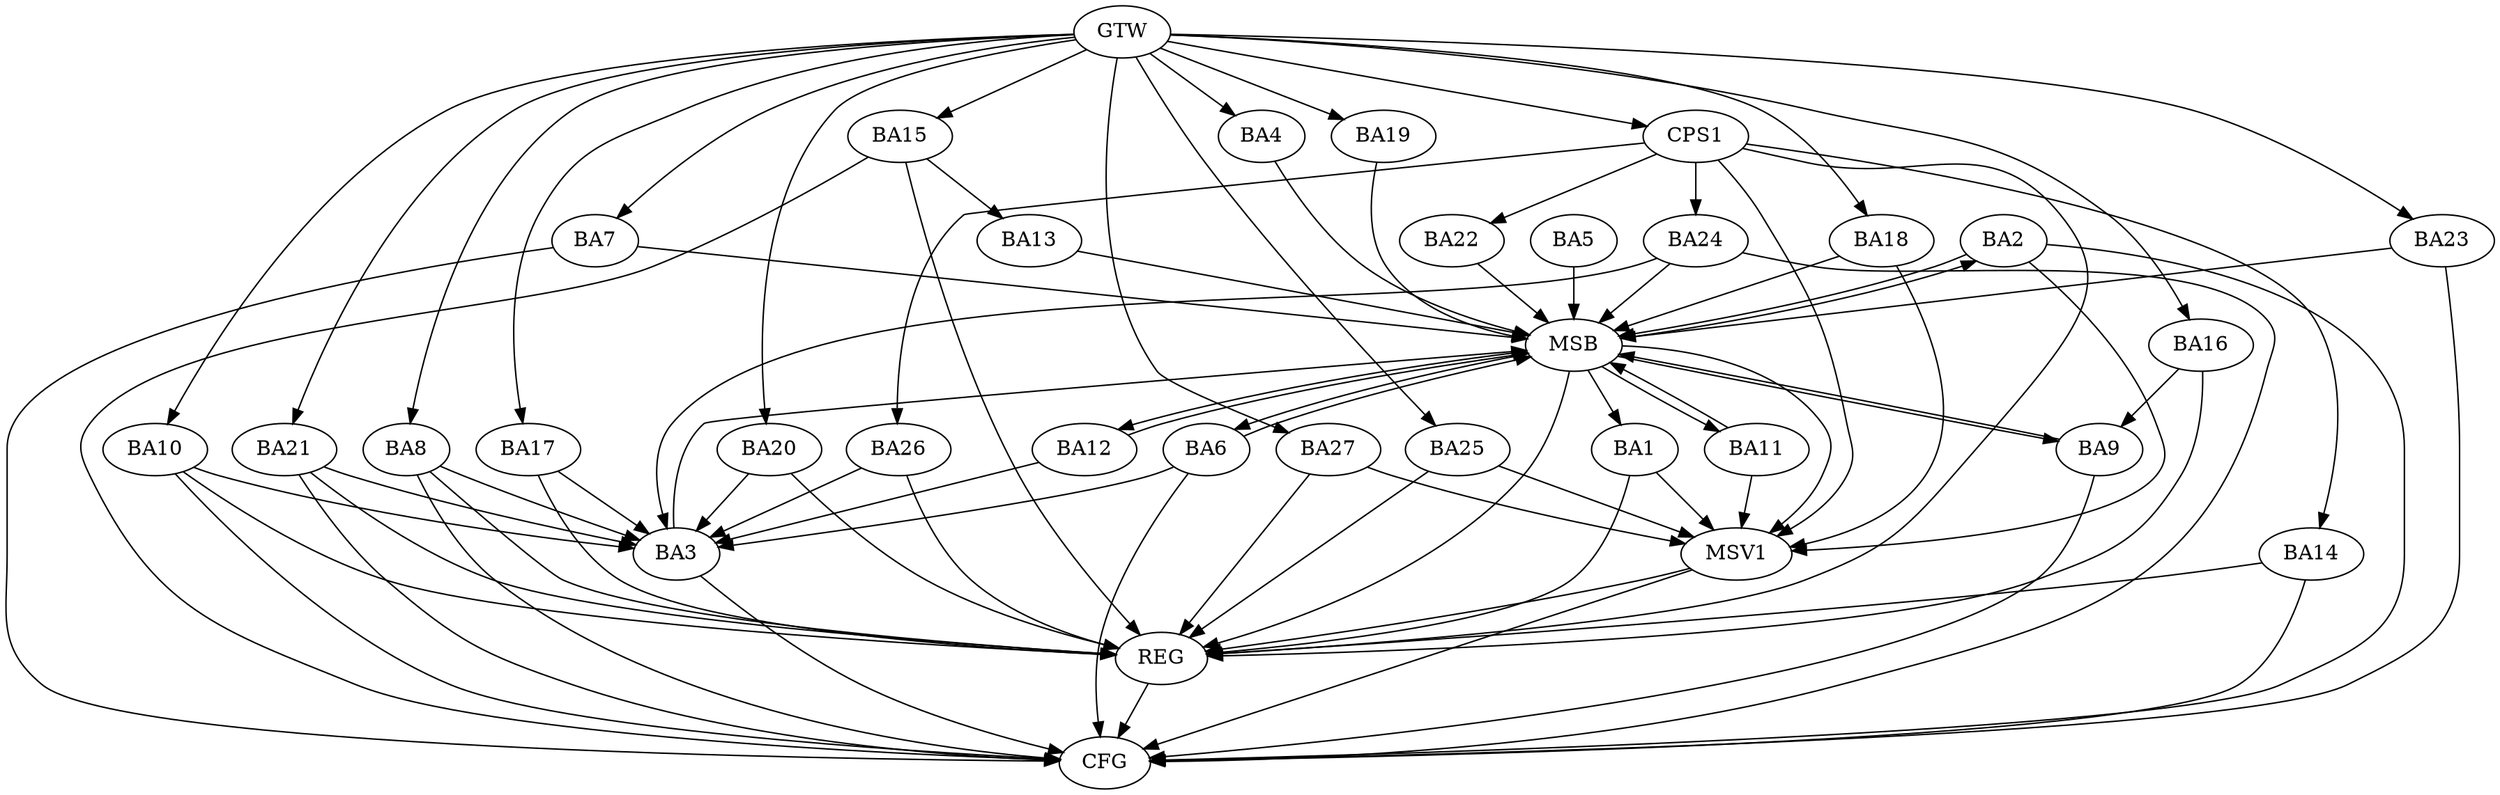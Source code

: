 strict digraph G {
  BA1 [ label="BA1" ];
  BA2 [ label="BA2" ];
  BA3 [ label="BA3" ];
  BA4 [ label="BA4" ];
  BA5 [ label="BA5" ];
  BA6 [ label="BA6" ];
  BA7 [ label="BA7" ];
  BA8 [ label="BA8" ];
  BA9 [ label="BA9" ];
  BA10 [ label="BA10" ];
  BA11 [ label="BA11" ];
  BA12 [ label="BA12" ];
  BA13 [ label="BA13" ];
  BA14 [ label="BA14" ];
  BA15 [ label="BA15" ];
  BA16 [ label="BA16" ];
  BA17 [ label="BA17" ];
  BA18 [ label="BA18" ];
  BA19 [ label="BA19" ];
  BA20 [ label="BA20" ];
  BA21 [ label="BA21" ];
  BA22 [ label="BA22" ];
  BA23 [ label="BA23" ];
  BA24 [ label="BA24" ];
  BA25 [ label="BA25" ];
  BA26 [ label="BA26" ];
  BA27 [ label="BA27" ];
  CPS1 [ label="CPS1" ];
  GTW [ label="GTW" ];
  REG [ label="REG" ];
  MSB [ label="MSB" ];
  CFG [ label="CFG" ];
  MSV1 [ label="MSV1" ];
  BA15 -> BA13;
  BA16 -> BA9;
  CPS1 -> BA24;
  CPS1 -> BA26;
  CPS1 -> BA14;
  CPS1 -> BA22;
  GTW -> BA4;
  GTW -> BA7;
  GTW -> BA8;
  GTW -> BA10;
  GTW -> BA15;
  GTW -> BA16;
  GTW -> BA17;
  GTW -> BA18;
  GTW -> BA19;
  GTW -> BA20;
  GTW -> BA21;
  GTW -> BA23;
  GTW -> BA25;
  GTW -> BA27;
  GTW -> CPS1;
  BA1 -> REG;
  BA8 -> REG;
  BA10 -> REG;
  BA14 -> REG;
  BA15 -> REG;
  BA16 -> REG;
  BA17 -> REG;
  BA20 -> REG;
  BA21 -> REG;
  BA25 -> REG;
  BA26 -> REG;
  BA27 -> REG;
  CPS1 -> REG;
  BA2 -> MSB;
  MSB -> BA1;
  MSB -> REG;
  BA3 -> MSB;
  MSB -> BA2;
  BA4 -> MSB;
  BA5 -> MSB;
  BA6 -> MSB;
  BA7 -> MSB;
  MSB -> BA6;
  BA9 -> MSB;
  BA11 -> MSB;
  MSB -> BA9;
  BA12 -> MSB;
  BA13 -> MSB;
  BA18 -> MSB;
  BA19 -> MSB;
  MSB -> BA11;
  BA22 -> MSB;
  MSB -> BA12;
  BA23 -> MSB;
  BA24 -> MSB;
  BA10 -> CFG;
  BA15 -> CFG;
  BA8 -> CFG;
  BA24 -> CFG;
  BA23 -> CFG;
  BA21 -> CFG;
  BA6 -> CFG;
  BA3 -> CFG;
  BA7 -> CFG;
  BA2 -> CFG;
  BA14 -> CFG;
  BA9 -> CFG;
  REG -> CFG;
  BA20 -> BA3;
  BA8 -> BA3;
  BA21 -> BA3;
  BA17 -> BA3;
  BA10 -> BA3;
  BA24 -> BA3;
  BA12 -> BA3;
  BA26 -> BA3;
  BA6 -> BA3;
  BA25 -> MSV1;
  BA27 -> MSV1;
  CPS1 -> MSV1;
  MSB -> MSV1;
  BA2 -> MSV1;
  BA11 -> MSV1;
  BA1 -> MSV1;
  BA18 -> MSV1;
  MSV1 -> REG;
  MSV1 -> CFG;
}
